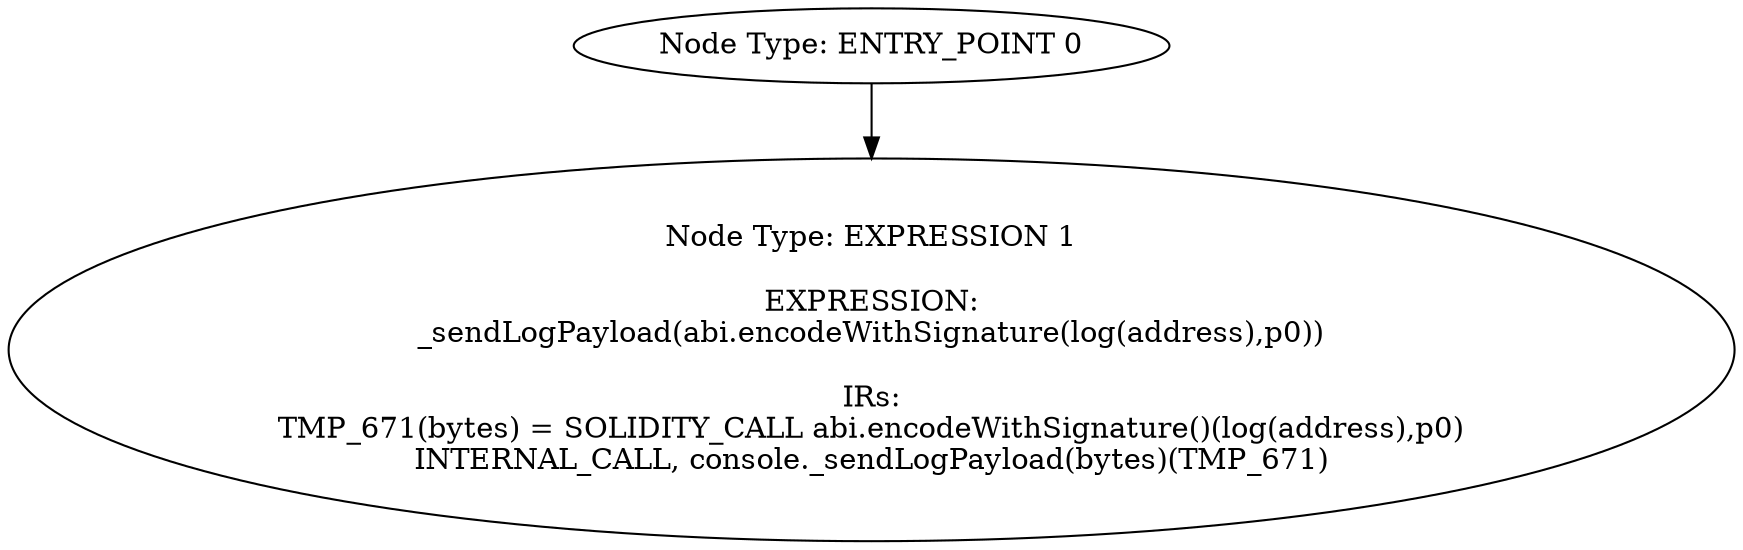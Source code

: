 digraph{
0[label="Node Type: ENTRY_POINT 0
"];
0->1;
1[label="Node Type: EXPRESSION 1

EXPRESSION:
_sendLogPayload(abi.encodeWithSignature(log(address),p0))

IRs:
TMP_671(bytes) = SOLIDITY_CALL abi.encodeWithSignature()(log(address),p0)
INTERNAL_CALL, console._sendLogPayload(bytes)(TMP_671)"];
}
